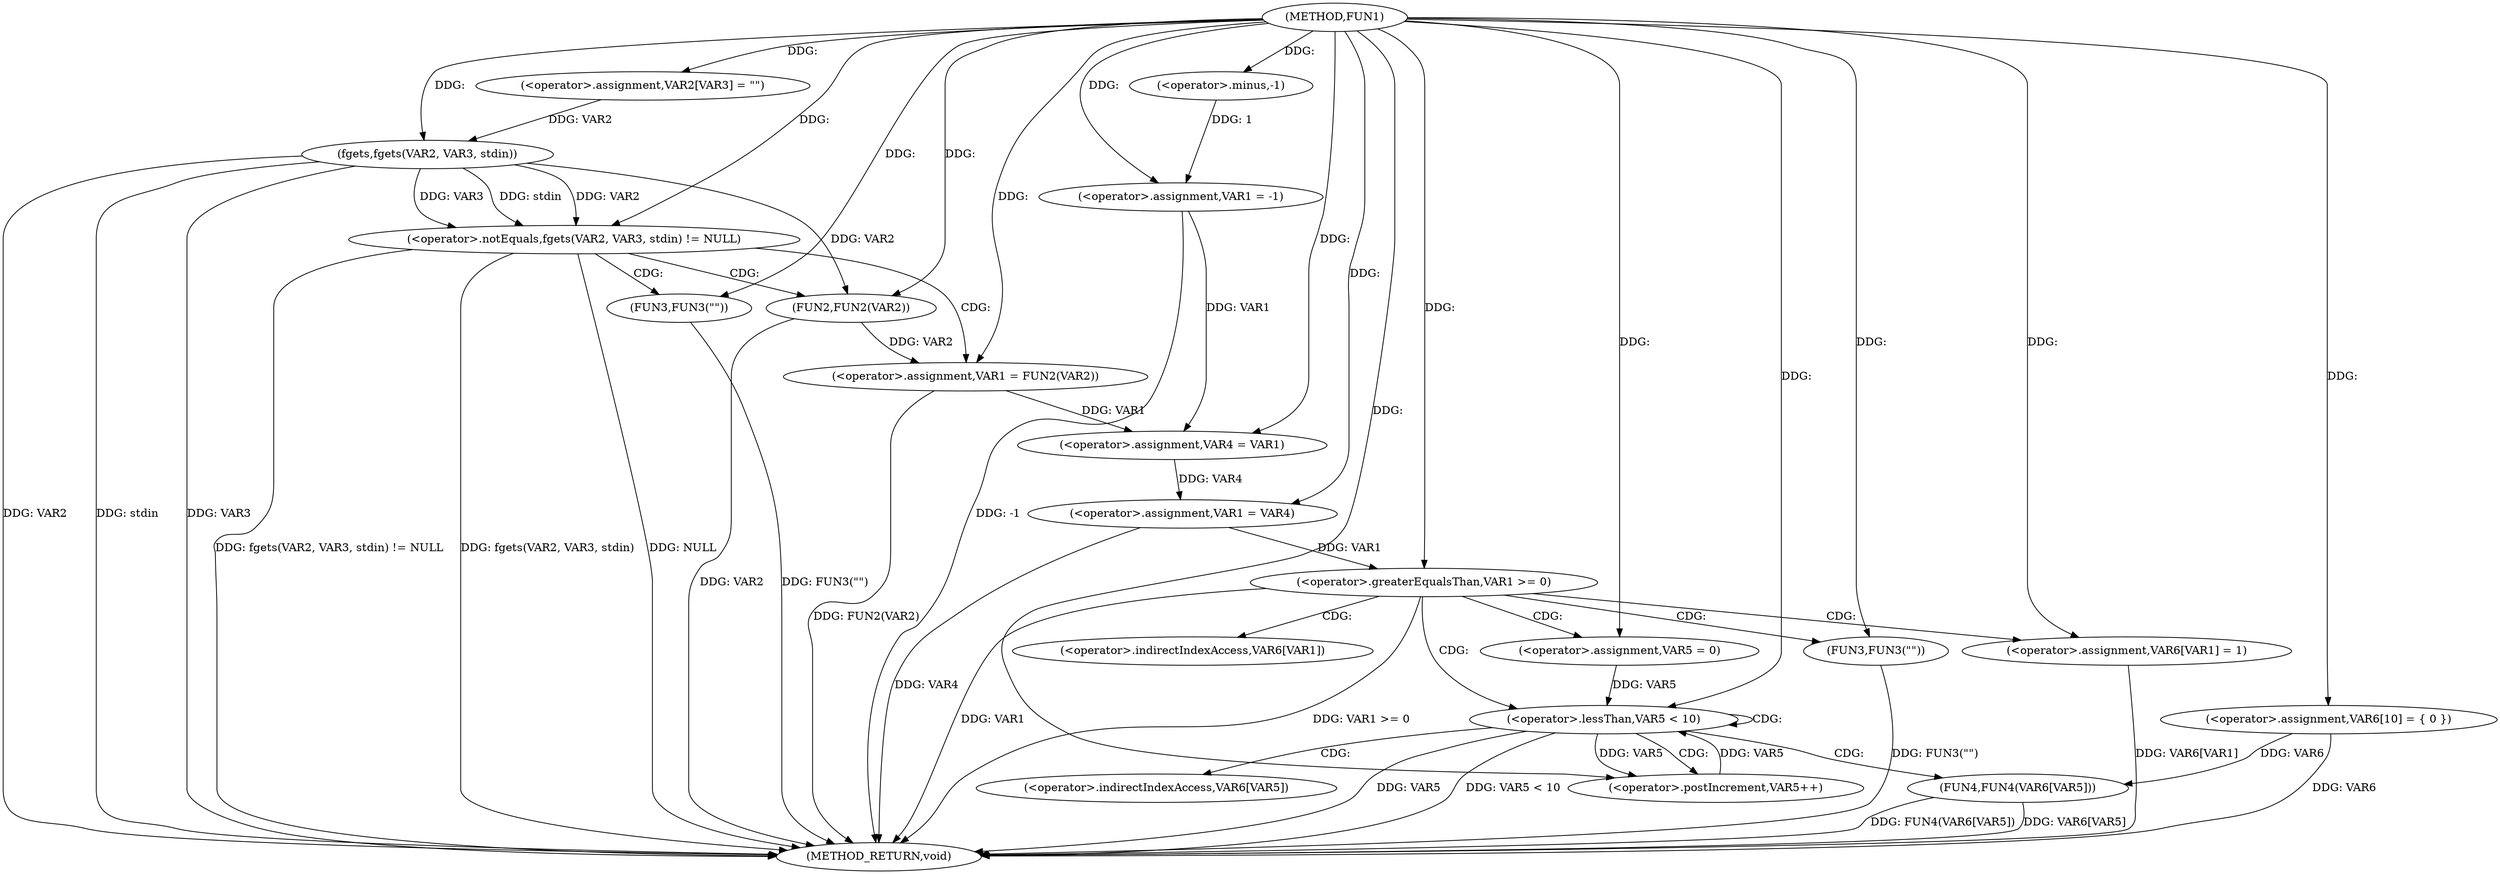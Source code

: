 digraph FUN1 {  
"1000100" [label = "(METHOD,FUN1)" ]
"1000170" [label = "(METHOD_RETURN,void)" ]
"1000103" [label = "(<operator>.assignment,VAR1 = -1)" ]
"1000105" [label = "(<operator>.minus,-1)" ]
"1000109" [label = "(<operator>.assignment,VAR2[VAR3] = \"\")" ]
"1000113" [label = "(<operator>.notEquals,fgets(VAR2, VAR3, stdin) != NULL)" ]
"1000114" [label = "(fgets,fgets(VAR2, VAR3, stdin))" ]
"1000120" [label = "(<operator>.assignment,VAR1 = FUN2(VAR2))" ]
"1000122" [label = "(FUN2,FUN2(VAR2))" ]
"1000126" [label = "(FUN3,FUN3(\"\"))" ]
"1000130" [label = "(<operator>.assignment,VAR4 = VAR1)" ]
"1000134" [label = "(<operator>.assignment,VAR1 = VAR4)" ]
"1000140" [label = "(<operator>.assignment,VAR6[10] = { 0 })" ]
"1000143" [label = "(<operator>.greaterEqualsThan,VAR1 >= 0)" ]
"1000147" [label = "(<operator>.assignment,VAR6[VAR1] = 1)" ]
"1000153" [label = "(<operator>.assignment,VAR5 = 0)" ]
"1000156" [label = "(<operator>.lessThan,VAR5 < 10)" ]
"1000159" [label = "(<operator>.postIncrement,VAR5++)" ]
"1000162" [label = "(FUN4,FUN4(VAR6[VAR5]))" ]
"1000168" [label = "(FUN3,FUN3(\"\"))" ]
"1000148" [label = "(<operator>.indirectIndexAccess,VAR6[VAR1])" ]
"1000163" [label = "(<operator>.indirectIndexAccess,VAR6[VAR5])" ]
  "1000156" -> "1000170"  [ label = "DDG: VAR5"] 
  "1000103" -> "1000170"  [ label = "DDG: -1"] 
  "1000113" -> "1000170"  [ label = "DDG: fgets(VAR2, VAR3, stdin)"] 
  "1000114" -> "1000170"  [ label = "DDG: VAR2"] 
  "1000147" -> "1000170"  [ label = "DDG: VAR6[VAR1]"] 
  "1000113" -> "1000170"  [ label = "DDG: NULL"] 
  "1000156" -> "1000170"  [ label = "DDG: VAR5 < 10"] 
  "1000114" -> "1000170"  [ label = "DDG: stdin"] 
  "1000168" -> "1000170"  [ label = "DDG: FUN3(\"\")"] 
  "1000126" -> "1000170"  [ label = "DDG: FUN3(\"\")"] 
  "1000122" -> "1000170"  [ label = "DDG: VAR2"] 
  "1000140" -> "1000170"  [ label = "DDG: VAR6"] 
  "1000143" -> "1000170"  [ label = "DDG: VAR1"] 
  "1000113" -> "1000170"  [ label = "DDG: fgets(VAR2, VAR3, stdin) != NULL"] 
  "1000143" -> "1000170"  [ label = "DDG: VAR1 >= 0"] 
  "1000134" -> "1000170"  [ label = "DDG: VAR4"] 
  "1000120" -> "1000170"  [ label = "DDG: FUN2(VAR2)"] 
  "1000162" -> "1000170"  [ label = "DDG: VAR6[VAR5]"] 
  "1000162" -> "1000170"  [ label = "DDG: FUN4(VAR6[VAR5])"] 
  "1000114" -> "1000170"  [ label = "DDG: VAR3"] 
  "1000105" -> "1000103"  [ label = "DDG: 1"] 
  "1000100" -> "1000103"  [ label = "DDG: "] 
  "1000100" -> "1000105"  [ label = "DDG: "] 
  "1000100" -> "1000109"  [ label = "DDG: "] 
  "1000114" -> "1000113"  [ label = "DDG: VAR2"] 
  "1000114" -> "1000113"  [ label = "DDG: VAR3"] 
  "1000114" -> "1000113"  [ label = "DDG: stdin"] 
  "1000109" -> "1000114"  [ label = "DDG: VAR2"] 
  "1000100" -> "1000114"  [ label = "DDG: "] 
  "1000100" -> "1000113"  [ label = "DDG: "] 
  "1000122" -> "1000120"  [ label = "DDG: VAR2"] 
  "1000100" -> "1000120"  [ label = "DDG: "] 
  "1000114" -> "1000122"  [ label = "DDG: VAR2"] 
  "1000100" -> "1000122"  [ label = "DDG: "] 
  "1000100" -> "1000126"  [ label = "DDG: "] 
  "1000103" -> "1000130"  [ label = "DDG: VAR1"] 
  "1000120" -> "1000130"  [ label = "DDG: VAR1"] 
  "1000100" -> "1000130"  [ label = "DDG: "] 
  "1000130" -> "1000134"  [ label = "DDG: VAR4"] 
  "1000100" -> "1000134"  [ label = "DDG: "] 
  "1000100" -> "1000140"  [ label = "DDG: "] 
  "1000134" -> "1000143"  [ label = "DDG: VAR1"] 
  "1000100" -> "1000143"  [ label = "DDG: "] 
  "1000100" -> "1000147"  [ label = "DDG: "] 
  "1000100" -> "1000153"  [ label = "DDG: "] 
  "1000159" -> "1000156"  [ label = "DDG: VAR5"] 
  "1000153" -> "1000156"  [ label = "DDG: VAR5"] 
  "1000100" -> "1000156"  [ label = "DDG: "] 
  "1000156" -> "1000159"  [ label = "DDG: VAR5"] 
  "1000100" -> "1000159"  [ label = "DDG: "] 
  "1000140" -> "1000162"  [ label = "DDG: VAR6"] 
  "1000100" -> "1000168"  [ label = "DDG: "] 
  "1000113" -> "1000120"  [ label = "CDG: "] 
  "1000113" -> "1000126"  [ label = "CDG: "] 
  "1000113" -> "1000122"  [ label = "CDG: "] 
  "1000143" -> "1000168"  [ label = "CDG: "] 
  "1000143" -> "1000153"  [ label = "CDG: "] 
  "1000143" -> "1000156"  [ label = "CDG: "] 
  "1000143" -> "1000147"  [ label = "CDG: "] 
  "1000143" -> "1000148"  [ label = "CDG: "] 
  "1000156" -> "1000163"  [ label = "CDG: "] 
  "1000156" -> "1000159"  [ label = "CDG: "] 
  "1000156" -> "1000156"  [ label = "CDG: "] 
  "1000156" -> "1000162"  [ label = "CDG: "] 
}
